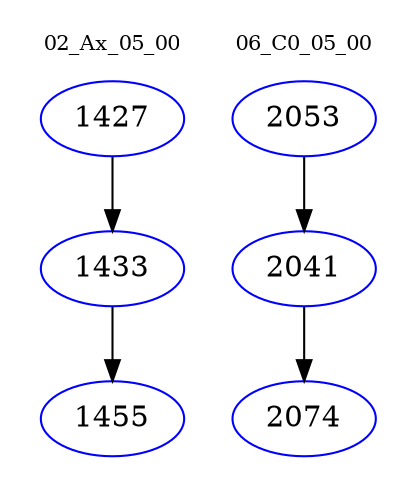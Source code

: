 digraph{
subgraph cluster_0 {
color = white
label = "02_Ax_05_00";
fontsize=10;
T0_1427 [label="1427", color="blue"]
T0_1427 -> T0_1433 [color="black"]
T0_1433 [label="1433", color="blue"]
T0_1433 -> T0_1455 [color="black"]
T0_1455 [label="1455", color="blue"]
}
subgraph cluster_1 {
color = white
label = "06_C0_05_00";
fontsize=10;
T1_2053 [label="2053", color="blue"]
T1_2053 -> T1_2041 [color="black"]
T1_2041 [label="2041", color="blue"]
T1_2041 -> T1_2074 [color="black"]
T1_2074 [label="2074", color="blue"]
}
}
